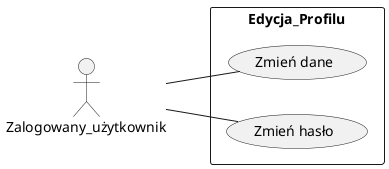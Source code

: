 @startuml edycja_profilu
left to right direction
actor Zalogowany_użytkownik as loggedUser
rectangle Edycja_Profilu{
    usecase "Zmień dane" as e1
    usecase "Zmień hasło" as e2
}


loggedUser -- e1
loggedUser -- e2

@enduml


